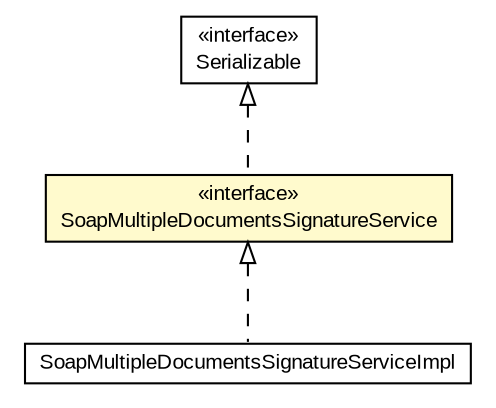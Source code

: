 #!/usr/local/bin/dot
#
# Class diagram 
# Generated by UMLGraph version R5_6-24-gf6e263 (http://www.umlgraph.org/)
#

digraph G {
	edge [fontname="arial",fontsize=10,labelfontname="arial",labelfontsize=10];
	node [fontname="arial",fontsize=10,shape=plaintext];
	nodesep=0.25;
	ranksep=0.5;
	// eu.europa.esig.dss.signature.SoapMultipleDocumentsSignatureServiceImpl
	c676763 [label=<<table title="eu.europa.esig.dss.signature.SoapMultipleDocumentsSignatureServiceImpl" border="0" cellborder="1" cellspacing="0" cellpadding="2" port="p" href="./SoapMultipleDocumentsSignatureServiceImpl.html">
		<tr><td><table border="0" cellspacing="0" cellpadding="1">
<tr><td align="center" balign="center"> SoapMultipleDocumentsSignatureServiceImpl </td></tr>
		</table></td></tr>
		</table>>, URL="./SoapMultipleDocumentsSignatureServiceImpl.html", fontname="arial", fontcolor="black", fontsize=10.0];
	// eu.europa.esig.dss.signature.SoapMultipleDocumentsSignatureService
	c676765 [label=<<table title="eu.europa.esig.dss.signature.SoapMultipleDocumentsSignatureService" border="0" cellborder="1" cellspacing="0" cellpadding="2" port="p" bgcolor="lemonChiffon" href="./SoapMultipleDocumentsSignatureService.html">
		<tr><td><table border="0" cellspacing="0" cellpadding="1">
<tr><td align="center" balign="center"> &#171;interface&#187; </td></tr>
<tr><td align="center" balign="center"> SoapMultipleDocumentsSignatureService </td></tr>
		</table></td></tr>
		</table>>, URL="./SoapMultipleDocumentsSignatureService.html", fontname="arial", fontcolor="black", fontsize=10.0];
	//eu.europa.esig.dss.signature.SoapMultipleDocumentsSignatureServiceImpl implements eu.europa.esig.dss.signature.SoapMultipleDocumentsSignatureService
	c676765:p -> c676763:p [dir=back,arrowtail=empty,style=dashed];
	//eu.europa.esig.dss.signature.SoapMultipleDocumentsSignatureService implements java.io.Serializable
	c677594:p -> c676765:p [dir=back,arrowtail=empty,style=dashed];
	// java.io.Serializable
	c677594 [label=<<table title="java.io.Serializable" border="0" cellborder="1" cellspacing="0" cellpadding="2" port="p" href="http://java.sun.com/j2se/1.4.2/docs/api/java/io/Serializable.html">
		<tr><td><table border="0" cellspacing="0" cellpadding="1">
<tr><td align="center" balign="center"> &#171;interface&#187; </td></tr>
<tr><td align="center" balign="center"> Serializable </td></tr>
		</table></td></tr>
		</table>>, URL="http://java.sun.com/j2se/1.4.2/docs/api/java/io/Serializable.html", fontname="arial", fontcolor="black", fontsize=10.0];
}

